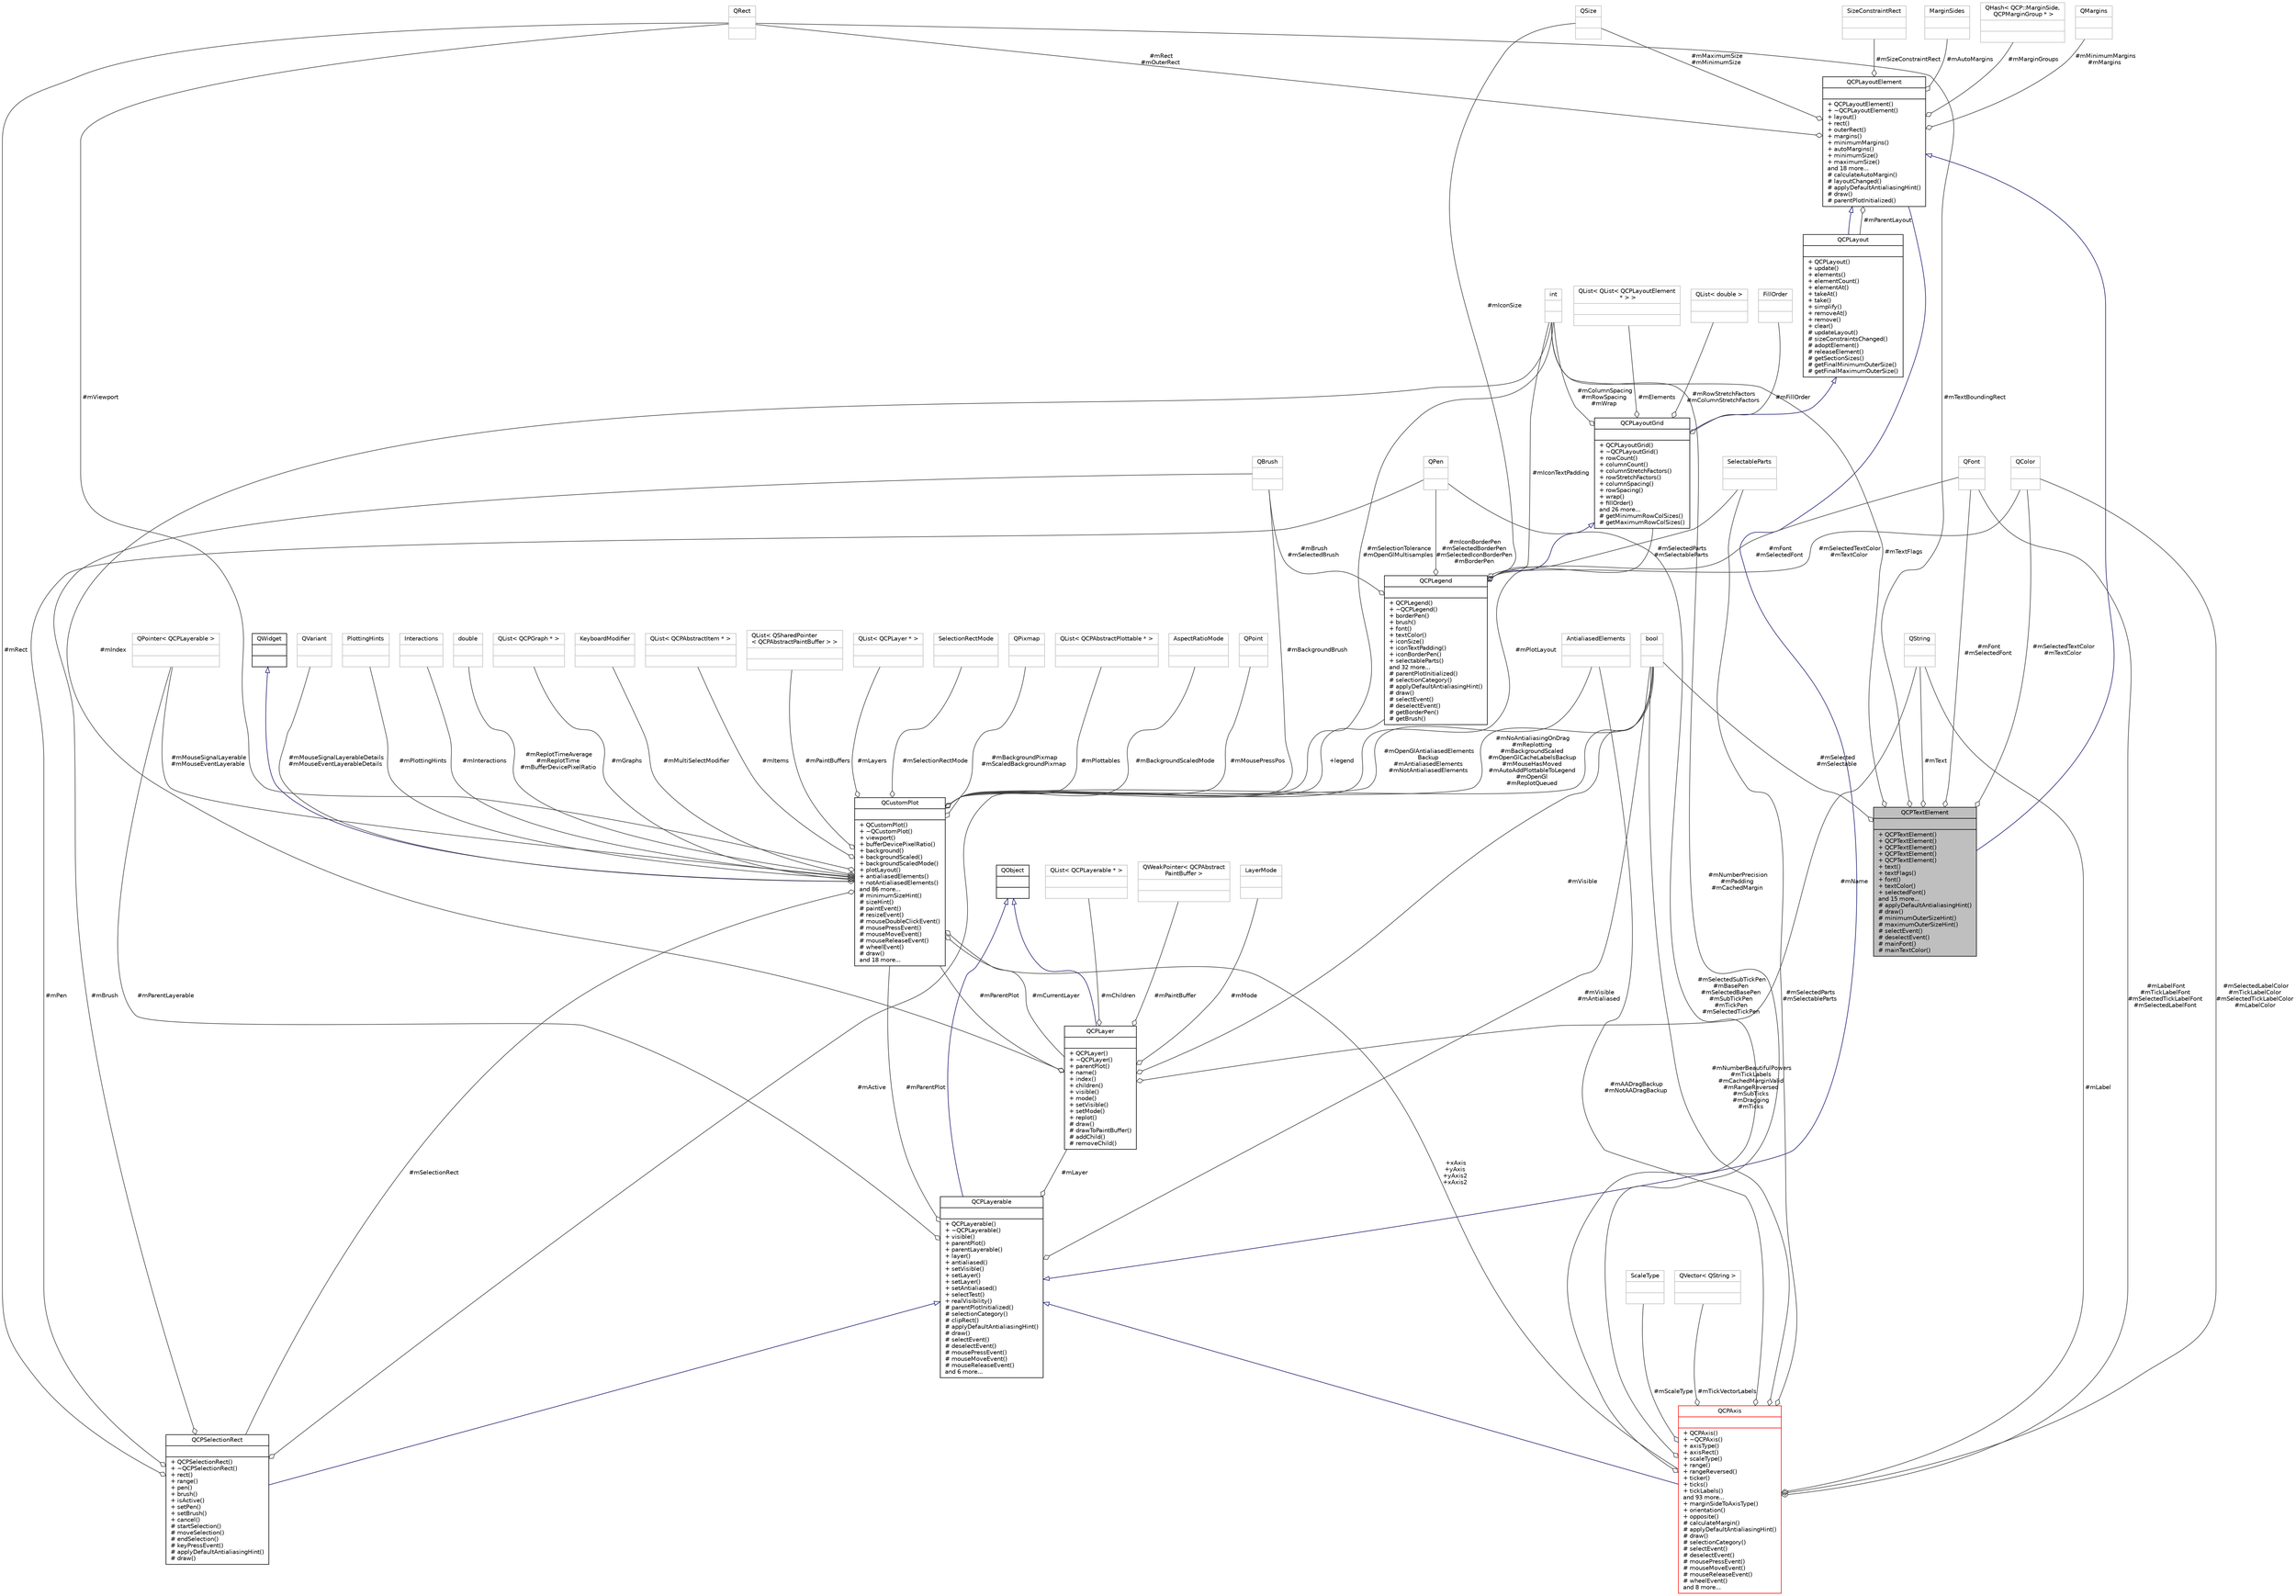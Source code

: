digraph "QCPTextElement"
{
 // LATEX_PDF_SIZE
  edge [fontname="Helvetica",fontsize="10",labelfontname="Helvetica",labelfontsize="10"];
  node [fontname="Helvetica",fontsize="10",shape=record];
  Node1 [label="{QCPTextElement\n||+ QCPTextElement()\l+ QCPTextElement()\l+ QCPTextElement()\l+ QCPTextElement()\l+ QCPTextElement()\l+ text()\l+ textFlags()\l+ font()\l+ textColor()\l+ selectedFont()\land 15 more...\l# applyDefaultAntialiasingHint()\l# draw()\l# minimumOuterSizeHint()\l# maximumOuterSizeHint()\l# selectEvent()\l# deselectEvent()\l# mainFont()\l# mainTextColor()\l}",height=0.2,width=0.4,color="black", fillcolor="grey75", style="filled", fontcolor="black",tooltip="A layout element displaying a text."];
  Node2 -> Node1 [dir="back",color="midnightblue",fontsize="10",style="solid",arrowtail="onormal",fontname="Helvetica"];
  Node2 [label="{QCPLayoutElement\n||+ QCPLayoutElement()\l+ ~QCPLayoutElement()\l+ layout()\l+ rect()\l+ outerRect()\l+ margins()\l+ minimumMargins()\l+ autoMargins()\l+ minimumSize()\l+ maximumSize()\land 18 more...\l# calculateAutoMargin()\l# layoutChanged()\l# applyDefaultAntialiasingHint()\l# draw()\l# parentPlotInitialized()\l}",height=0.2,width=0.4,color="black", fillcolor="white", style="filled",URL="$classQCPLayoutElement.html",tooltip="The abstract base class for all objects that form the layout system."];
  Node3 -> Node2 [dir="back",color="midnightblue",fontsize="10",style="solid",arrowtail="onormal",fontname="Helvetica"];
  Node3 [label="{QCPLayerable\n||+ QCPLayerable()\l+ ~QCPLayerable()\l+ visible()\l+ parentPlot()\l+ parentLayerable()\l+ layer()\l+ antialiased()\l+ setVisible()\l+ setLayer()\l+ setLayer()\l+ setAntialiased()\l+ selectTest()\l+ realVisibility()\l# parentPlotInitialized()\l# selectionCategory()\l# clipRect()\l# applyDefaultAntialiasingHint()\l# draw()\l# selectEvent()\l# deselectEvent()\l# mousePressEvent()\l# mouseMoveEvent()\l# mouseReleaseEvent()\land 6 more...\l}",height=0.2,width=0.4,color="black", fillcolor="white", style="filled",URL="$classQCPLayerable.html",tooltip="Base class for all drawable objects."];
  Node4 -> Node3 [dir="back",color="midnightblue",fontsize="10",style="solid",arrowtail="onormal",fontname="Helvetica"];
  Node4 [label="{QObject\n||}",height=0.2,width=0.4,color="black", fillcolor="white", style="filled",URL="$classQObject.html",tooltip=" "];
  Node5 -> Node3 [color="grey25",fontsize="10",style="solid",label=" #mLayer" ,arrowhead="odiamond",fontname="Helvetica"];
  Node5 [label="{QCPLayer\n||+ QCPLayer()\l+ ~QCPLayer()\l+ parentPlot()\l+ name()\l+ index()\l+ children()\l+ visible()\l+ mode()\l+ setVisible()\l+ setMode()\l+ replot()\l# draw()\l# drawToPaintBuffer()\l# addChild()\l# removeChild()\l}",height=0.2,width=0.4,color="black", fillcolor="white", style="filled",URL="$classQCPLayer.html",tooltip="A layer that may contain objects, to control the rendering order."];
  Node4 -> Node5 [dir="back",color="midnightblue",fontsize="10",style="solid",arrowtail="onormal",fontname="Helvetica"];
  Node6 -> Node5 [color="grey25",fontsize="10",style="solid",label=" #mName" ,arrowhead="odiamond",fontname="Helvetica"];
  Node6 [label="{QString\n||}",height=0.2,width=0.4,color="grey75", fillcolor="white", style="filled",tooltip=" "];
  Node7 -> Node5 [color="grey25",fontsize="10",style="solid",label=" #mIndex" ,arrowhead="odiamond",fontname="Helvetica"];
  Node7 [label="{int\n||}",height=0.2,width=0.4,color="grey75", fillcolor="white", style="filled",tooltip=" "];
  Node8 -> Node5 [color="grey25",fontsize="10",style="solid",label=" #mPaintBuffer" ,arrowhead="odiamond",fontname="Helvetica"];
  Node8 [label="{QWeakPointer\< QCPAbstract\lPaintBuffer \>\n||}",height=0.2,width=0.4,color="grey75", fillcolor="white", style="filled",tooltip=" "];
  Node9 -> Node5 [color="grey25",fontsize="10",style="solid",label=" #mVisible" ,arrowhead="odiamond",fontname="Helvetica"];
  Node9 [label="{bool\n||}",height=0.2,width=0.4,color="grey75", fillcolor="white", style="filled",tooltip=" "];
  Node10 -> Node5 [color="grey25",fontsize="10",style="solid",label=" #mParentPlot" ,arrowhead="odiamond",fontname="Helvetica"];
  Node10 [label="{QCustomPlot\n||+ QCustomPlot()\l+ ~QCustomPlot()\l+ viewport()\l+ bufferDevicePixelRatio()\l+ background()\l+ backgroundScaled()\l+ backgroundScaledMode()\l+ plotLayout()\l+ antialiasedElements()\l+ notAntialiasedElements()\land 86 more...\l# minimumSizeHint()\l# sizeHint()\l# paintEvent()\l# resizeEvent()\l# mouseDoubleClickEvent()\l# mousePressEvent()\l# mouseMoveEvent()\l# mouseReleaseEvent()\l# wheelEvent()\l# draw()\land 18 more...\l}",height=0.2,width=0.4,color="black", fillcolor="white", style="filled",URL="$classQCustomPlot.html",tooltip="The central class of the library. This is the QWidget which displays the plot and interacts with the ..."];
  Node11 -> Node10 [dir="back",color="midnightblue",fontsize="10",style="solid",arrowtail="onormal",fontname="Helvetica"];
  Node11 [label="{QWidget\n||}",height=0.2,width=0.4,color="black", fillcolor="white", style="filled",URL="$classQWidget.html",tooltip=" "];
  Node5 -> Node10 [color="grey25",fontsize="10",style="solid",label=" #mCurrentLayer" ,arrowhead="odiamond",fontname="Helvetica"];
  Node12 -> Node10 [color="grey25",fontsize="10",style="solid",label=" #mPlotLayout" ,arrowhead="odiamond",fontname="Helvetica"];
  Node12 [label="{QCPLayoutGrid\n||+ QCPLayoutGrid()\l+ ~QCPLayoutGrid()\l+ rowCount()\l+ columnCount()\l+ columnStretchFactors()\l+ rowStretchFactors()\l+ columnSpacing()\l+ rowSpacing()\l+ wrap()\l+ fillOrder()\land 26 more...\l# getMinimumRowColSizes()\l# getMaximumRowColSizes()\l}",height=0.2,width=0.4,color="black", fillcolor="white", style="filled",URL="$classQCPLayoutGrid.html",tooltip="A layout that arranges child elements in a grid."];
  Node13 -> Node12 [dir="back",color="midnightblue",fontsize="10",style="solid",arrowtail="onormal",fontname="Helvetica"];
  Node13 [label="{QCPLayout\n||+ QCPLayout()\l+ update()\l+ elements()\l+ elementCount()\l+ elementAt()\l+ takeAt()\l+ take()\l+ simplify()\l+ removeAt()\l+ remove()\l+ clear()\l# updateLayout()\l# sizeConstraintsChanged()\l# adoptElement()\l# releaseElement()\l# getSectionSizes()\l# getFinalMinimumOuterSize()\l# getFinalMaximumOuterSize()\l}",height=0.2,width=0.4,color="black", fillcolor="white", style="filled",URL="$classQCPLayout.html",tooltip="The abstract base class for layouts."];
  Node2 -> Node13 [dir="back",color="midnightblue",fontsize="10",style="solid",arrowtail="onormal",fontname="Helvetica"];
  Node14 -> Node12 [color="grey25",fontsize="10",style="solid",label=" #mElements" ,arrowhead="odiamond",fontname="Helvetica"];
  Node14 [label="{QList\< QList\< QCPLayoutElement\l * \> \>\n||}",height=0.2,width=0.4,color="grey75", fillcolor="white", style="filled",tooltip=" "];
  Node15 -> Node12 [color="grey25",fontsize="10",style="solid",label=" #mRowStretchFactors\n#mColumnStretchFactors" ,arrowhead="odiamond",fontname="Helvetica"];
  Node15 [label="{QList\< double \>\n||}",height=0.2,width=0.4,color="grey75", fillcolor="white", style="filled",tooltip=" "];
  Node7 -> Node12 [color="grey25",fontsize="10",style="solid",label=" #mColumnSpacing\n#mRowSpacing\n#mWrap" ,arrowhead="odiamond",fontname="Helvetica"];
  Node16 -> Node12 [color="grey25",fontsize="10",style="solid",label=" #mFillOrder" ,arrowhead="odiamond",fontname="Helvetica"];
  Node16 [label="{FillOrder\n||}",height=0.2,width=0.4,color="grey75", fillcolor="white", style="filled",tooltip=" "];
  Node17 -> Node10 [color="grey25",fontsize="10",style="solid",label=" #mMouseSignalLayerableDetails\n#mMouseEventLayerableDetails" ,arrowhead="odiamond",fontname="Helvetica"];
  Node17 [label="{QVariant\n||}",height=0.2,width=0.4,color="grey75", fillcolor="white", style="filled",tooltip=" "];
  Node18 -> Node10 [color="grey25",fontsize="10",style="solid",label=" #mPlottingHints" ,arrowhead="odiamond",fontname="Helvetica"];
  Node18 [label="{PlottingHints\n||}",height=0.2,width=0.4,color="grey75", fillcolor="white", style="filled",tooltip=" "];
  Node19 -> Node10 [color="grey25",fontsize="10",style="solid",label=" #mInteractions" ,arrowhead="odiamond",fontname="Helvetica"];
  Node19 [label="{Interactions\n||}",height=0.2,width=0.4,color="grey75", fillcolor="white", style="filled",tooltip=" "];
  Node20 -> Node10 [color="grey25",fontsize="10",style="solid",label=" #mReplotTimeAverage\n#mReplotTime\n#mBufferDevicePixelRatio" ,arrowhead="odiamond",fontname="Helvetica"];
  Node20 [label="{double\n||}",height=0.2,width=0.4,color="grey75", fillcolor="white", style="filled",tooltip=" "];
  Node21 -> Node10 [color="grey25",fontsize="10",style="solid",label=" #mSelectionRect" ,arrowhead="odiamond",fontname="Helvetica"];
  Node21 [label="{QCPSelectionRect\n||+ QCPSelectionRect()\l+ ~QCPSelectionRect()\l+ rect()\l+ range()\l+ pen()\l+ brush()\l+ isActive()\l+ setPen()\l+ setBrush()\l+ cancel()\l# startSelection()\l# moveSelection()\l# endSelection()\l# keyPressEvent()\l# applyDefaultAntialiasingHint()\l# draw()\l}",height=0.2,width=0.4,color="black", fillcolor="white", style="filled",URL="$classQCPSelectionRect.html",tooltip="Provides rect/rubber-band data selection and range zoom interaction."];
  Node3 -> Node21 [dir="back",color="midnightblue",fontsize="10",style="solid",arrowtail="onormal",fontname="Helvetica"];
  Node22 -> Node21 [color="grey25",fontsize="10",style="solid",label=" #mPen" ,arrowhead="odiamond",fontname="Helvetica"];
  Node22 [label="{QPen\n||}",height=0.2,width=0.4,color="grey75", fillcolor="white", style="filled",tooltip=" "];
  Node9 -> Node21 [color="grey25",fontsize="10",style="solid",label=" #mActive" ,arrowhead="odiamond",fontname="Helvetica"];
  Node23 -> Node21 [color="grey25",fontsize="10",style="solid",label=" #mBrush" ,arrowhead="odiamond",fontname="Helvetica"];
  Node23 [label="{QBrush\n||}",height=0.2,width=0.4,color="grey75", fillcolor="white", style="filled",tooltip=" "];
  Node24 -> Node21 [color="grey25",fontsize="10",style="solid",label=" #mRect" ,arrowhead="odiamond",fontname="Helvetica"];
  Node24 [label="{QRect\n||}",height=0.2,width=0.4,color="grey75", fillcolor="white", style="filled",tooltip=" "];
  Node25 -> Node10 [color="grey25",fontsize="10",style="solid",label=" #mGraphs" ,arrowhead="odiamond",fontname="Helvetica"];
  Node25 [label="{QList\< QCPGraph * \>\n||}",height=0.2,width=0.4,color="grey75", fillcolor="white", style="filled",tooltip=" "];
  Node26 -> Node10 [color="grey25",fontsize="10",style="solid",label=" #mMultiSelectModifier" ,arrowhead="odiamond",fontname="Helvetica"];
  Node26 [label="{KeyboardModifier\n||}",height=0.2,width=0.4,color="grey75", fillcolor="white", style="filled",tooltip=" "];
  Node27 -> Node10 [color="grey25",fontsize="10",style="solid",label=" #mItems" ,arrowhead="odiamond",fontname="Helvetica"];
  Node27 [label="{QList\< QCPAbstractItem * \>\n||}",height=0.2,width=0.4,color="grey75", fillcolor="white", style="filled",tooltip=" "];
  Node28 -> Node10 [color="grey25",fontsize="10",style="solid",label=" #mPaintBuffers" ,arrowhead="odiamond",fontname="Helvetica"];
  Node28 [label="{QList\< QSharedPointer\l\< QCPAbstractPaintBuffer \> \>\n||}",height=0.2,width=0.4,color="grey75", fillcolor="white", style="filled",tooltip=" "];
  Node29 -> Node10 [color="grey25",fontsize="10",style="solid",label=" +xAxis\n+yAxis\n+yAxis2\n+xAxis2" ,arrowhead="odiamond",fontname="Helvetica"];
  Node29 [label="{QCPAxis\n||+ QCPAxis()\l+ ~QCPAxis()\l+ axisType()\l+ axisRect()\l+ scaleType()\l+ range()\l+ rangeReversed()\l+ ticker()\l+ ticks()\l+ tickLabels()\land 93 more...\l+ marginSideToAxisType()\l+ orientation()\l+ opposite()\l# calculateMargin()\l# applyDefaultAntialiasingHint()\l# draw()\l# selectionCategory()\l# selectEvent()\l# deselectEvent()\l# mousePressEvent()\l# mouseMoveEvent()\l# mouseReleaseEvent()\l# wheelEvent()\land 8 more...\l}",height=0.2,width=0.4,color="red", fillcolor="white", style="filled",URL="$classQCPAxis.html",tooltip="Manages a single axis inside a QCustomPlot."];
  Node3 -> Node29 [dir="back",color="midnightblue",fontsize="10",style="solid",arrowtail="onormal",fontname="Helvetica"];
  Node30 -> Node29 [color="grey25",fontsize="10",style="solid",label=" #mScaleType" ,arrowhead="odiamond",fontname="Helvetica"];
  Node30 [label="{ScaleType\n||}",height=0.2,width=0.4,color="grey75", fillcolor="white", style="filled",tooltip=" "];
  Node31 -> Node29 [color="grey25",fontsize="10",style="solid",label=" #mSelectedParts\n#mSelectableParts" ,arrowhead="odiamond",fontname="Helvetica"];
  Node31 [label="{SelectableParts\n||}",height=0.2,width=0.4,color="grey75", fillcolor="white", style="filled",tooltip=" "];
  Node32 -> Node29 [color="grey25",fontsize="10",style="solid",label=" #mTickVectorLabels" ,arrowhead="odiamond",fontname="Helvetica"];
  Node32 [label="{QVector\< QString \>\n||}",height=0.2,width=0.4,color="grey75", fillcolor="white", style="filled",tooltip=" "];
  Node34 -> Node29 [color="grey25",fontsize="10",style="solid",label=" #mSelectedLabelColor\n#mTickLabelColor\n#mSelectedTickLabelColor\n#mLabelColor" ,arrowhead="odiamond",fontname="Helvetica"];
  Node34 [label="{QColor\n||}",height=0.2,width=0.4,color="grey75", fillcolor="white", style="filled",tooltip=" "];
  Node6 -> Node29 [color="grey25",fontsize="10",style="solid",label=" #mLabel" ,arrowhead="odiamond",fontname="Helvetica"];
  Node22 -> Node29 [color="grey25",fontsize="10",style="solid",label=" #mSelectedSubTickPen\n#mBasePen\n#mSelectedBasePen\n#mSubTickPen\n#mTickPen\n#mSelectedTickPen" ,arrowhead="odiamond",fontname="Helvetica"];
  Node42 -> Node29 [color="grey25",fontsize="10",style="solid",label=" #mLabelFont\n#mTickLabelFont\n#mSelectedTickLabelFont\n#mSelectedLabelFont" ,arrowhead="odiamond",fontname="Helvetica"];
  Node42 [label="{QFont\n||}",height=0.2,width=0.4,color="grey75", fillcolor="white", style="filled",tooltip=" "];
  Node7 -> Node29 [color="grey25",fontsize="10",style="solid",label=" #mNumberPrecision\n#mPadding\n#mCachedMargin" ,arrowhead="odiamond",fontname="Helvetica"];
  Node9 -> Node29 [color="grey25",fontsize="10",style="solid",label=" #mNumberBeautifulPowers\n#mTickLabels\n#mCachedMarginValid\n#mRangeReversed\n#mSubTicks\n#mDragging\n#mTicks" ,arrowhead="odiamond",fontname="Helvetica"];
  Node54 -> Node29 [color="grey25",fontsize="10",style="solid",label=" #mAADragBackup\n#mNotAADragBackup" ,arrowhead="odiamond",fontname="Helvetica"];
  Node54 [label="{AntialiasedElements\n||}",height=0.2,width=0.4,color="grey75", fillcolor="white", style="filled",tooltip=" "];
  Node61 -> Node10 [color="grey25",fontsize="10",style="solid",label=" #mLayers" ,arrowhead="odiamond",fontname="Helvetica"];
  Node61 [label="{QList\< QCPLayer * \>\n||}",height=0.2,width=0.4,color="grey75", fillcolor="white", style="filled",tooltip=" "];
  Node62 -> Node10 [color="grey25",fontsize="10",style="solid",label=" #mSelectionRectMode" ,arrowhead="odiamond",fontname="Helvetica"];
  Node62 [label="{SelectionRectMode\n||}",height=0.2,width=0.4,color="grey75", fillcolor="white", style="filled",tooltip=" "];
  Node53 -> Node10 [color="grey25",fontsize="10",style="solid",label=" #mBackgroundPixmap\n#mScaledBackgroundPixmap" ,arrowhead="odiamond",fontname="Helvetica"];
  Node53 [label="{QPixmap\n||}",height=0.2,width=0.4,color="grey75", fillcolor="white", style="filled",tooltip=" "];
  Node63 -> Node10 [color="grey25",fontsize="10",style="solid",label=" #mMouseSignalLayerable\n#mMouseEventLayerable" ,arrowhead="odiamond",fontname="Helvetica"];
  Node63 [label="{QPointer\< QCPLayerable \>\n||}",height=0.2,width=0.4,color="grey75", fillcolor="white", style="filled",tooltip=" "];
  Node7 -> Node10 [color="grey25",fontsize="10",style="solid",label=" #mSelectionTolerance\n#mOpenGlMultisamples" ,arrowhead="odiamond",fontname="Helvetica"];
  Node64 -> Node10 [color="grey25",fontsize="10",style="solid",label=" #mPlottables" ,arrowhead="odiamond",fontname="Helvetica"];
  Node64 [label="{QList\< QCPAbstractPlottable * \>\n||}",height=0.2,width=0.4,color="grey75", fillcolor="white", style="filled",tooltip=" "];
  Node9 -> Node10 [color="grey25",fontsize="10",style="solid",label=" #mNoAntialiasingOnDrag\n#mReplotting\n#mBackgroundScaled\n#mOpenGlCacheLabelsBackup\n#mMouseHasMoved\n#mAutoAddPlottableToLegend\n#mOpenGl\n#mReplotQueued" ,arrowhead="odiamond",fontname="Helvetica"];
  Node23 -> Node10 [color="grey25",fontsize="10",style="solid",label=" #mBackgroundBrush" ,arrowhead="odiamond",fontname="Helvetica"];
  Node54 -> Node10 [color="grey25",fontsize="10",style="solid",label=" #mOpenGlAntialiasedElements\lBackup\n#mAntialiasedElements\n#mNotAntialiasedElements" ,arrowhead="odiamond",fontname="Helvetica"];
  Node65 -> Node10 [color="grey25",fontsize="10",style="solid",label=" +legend" ,arrowhead="odiamond",fontname="Helvetica"];
  Node65 [label="{QCPLegend\n||+ QCPLegend()\l+ ~QCPLegend()\l+ borderPen()\l+ brush()\l+ font()\l+ textColor()\l+ iconSize()\l+ iconTextPadding()\l+ iconBorderPen()\l+ selectableParts()\land 32 more...\l# parentPlotInitialized()\l# selectionCategory()\l# applyDefaultAntialiasingHint()\l# draw()\l# selectEvent()\l# deselectEvent()\l# getBorderPen()\l# getBrush()\l}",height=0.2,width=0.4,color="black", fillcolor="white", style="filled",URL="$classQCPLegend.html",tooltip="Manages a legend inside a QCustomPlot."];
  Node12 -> Node65 [dir="back",color="midnightblue",fontsize="10",style="solid",arrowtail="onormal",fontname="Helvetica"];
  Node31 -> Node65 [color="grey25",fontsize="10",style="solid",label=" #mSelectedParts\n#mSelectableParts" ,arrowhead="odiamond",fontname="Helvetica"];
  Node34 -> Node65 [color="grey25",fontsize="10",style="solid",label=" #mSelectedTextColor\n#mTextColor" ,arrowhead="odiamond",fontname="Helvetica"];
  Node22 -> Node65 [color="grey25",fontsize="10",style="solid",label=" #mIconBorderPen\n#mSelectedBorderPen\n#mSelectedIconBorderPen\n#mBorderPen" ,arrowhead="odiamond",fontname="Helvetica"];
  Node7 -> Node65 [color="grey25",fontsize="10",style="solid",label=" #mIconTextPadding" ,arrowhead="odiamond",fontname="Helvetica"];
  Node42 -> Node65 [color="grey25",fontsize="10",style="solid",label=" #mFont\n#mSelectedFont" ,arrowhead="odiamond",fontname="Helvetica"];
  Node23 -> Node65 [color="grey25",fontsize="10",style="solid",label=" #mBrush\n#mSelectedBrush" ,arrowhead="odiamond",fontname="Helvetica"];
  Node66 -> Node65 [color="grey25",fontsize="10",style="solid",label=" #mIconSize" ,arrowhead="odiamond",fontname="Helvetica"];
  Node66 [label="{QSize\n||}",height=0.2,width=0.4,color="grey75", fillcolor="white", style="filled",tooltip=" "];
  Node56 -> Node10 [color="grey25",fontsize="10",style="solid",label=" #mBackgroundScaledMode" ,arrowhead="odiamond",fontname="Helvetica"];
  Node56 [label="{AspectRatioMode\n||}",height=0.2,width=0.4,color="grey75", fillcolor="white", style="filled",tooltip=" "];
  Node24 -> Node10 [color="grey25",fontsize="10",style="solid",label=" #mViewport" ,arrowhead="odiamond",fontname="Helvetica"];
  Node67 -> Node10 [color="grey25",fontsize="10",style="solid",label=" #mMousePressPos" ,arrowhead="odiamond",fontname="Helvetica"];
  Node67 [label="{QPoint\n||}",height=0.2,width=0.4,color="grey75", fillcolor="white", style="filled",tooltip=" "];
  Node68 -> Node5 [color="grey25",fontsize="10",style="solid",label=" #mMode" ,arrowhead="odiamond",fontname="Helvetica"];
  Node68 [label="{LayerMode\n||}",height=0.2,width=0.4,color="grey75", fillcolor="white", style="filled",tooltip=" "];
  Node69 -> Node5 [color="grey25",fontsize="10",style="solid",label=" #mChildren" ,arrowhead="odiamond",fontname="Helvetica"];
  Node69 [label="{QList\< QCPLayerable * \>\n||}",height=0.2,width=0.4,color="grey75", fillcolor="white", style="filled",tooltip=" "];
  Node63 -> Node3 [color="grey25",fontsize="10",style="solid",label=" #mParentLayerable" ,arrowhead="odiamond",fontname="Helvetica"];
  Node9 -> Node3 [color="grey25",fontsize="10",style="solid",label=" #mVisible\n#mAntialiased" ,arrowhead="odiamond",fontname="Helvetica"];
  Node10 -> Node3 [color="grey25",fontsize="10",style="solid",label=" #mParentPlot" ,arrowhead="odiamond",fontname="Helvetica"];
  Node70 -> Node2 [color="grey25",fontsize="10",style="solid",label=" #mMinimumMargins\n#mMargins" ,arrowhead="odiamond",fontname="Helvetica"];
  Node70 [label="{QMargins\n||}",height=0.2,width=0.4,color="grey75", fillcolor="white", style="filled",tooltip=" "];
  Node13 -> Node2 [color="grey25",fontsize="10",style="solid",label=" #mParentLayout" ,arrowhead="odiamond",fontname="Helvetica"];
  Node71 -> Node2 [color="grey25",fontsize="10",style="solid",label=" #mSizeConstraintRect" ,arrowhead="odiamond",fontname="Helvetica"];
  Node71 [label="{SizeConstraintRect\n||}",height=0.2,width=0.4,color="grey75", fillcolor="white", style="filled",tooltip=" "];
  Node66 -> Node2 [color="grey25",fontsize="10",style="solid",label=" #mMaximumSize\n#mMinimumSize" ,arrowhead="odiamond",fontname="Helvetica"];
  Node72 -> Node2 [color="grey25",fontsize="10",style="solid",label=" #mAutoMargins" ,arrowhead="odiamond",fontname="Helvetica"];
  Node72 [label="{MarginSides\n||}",height=0.2,width=0.4,color="grey75", fillcolor="white", style="filled",tooltip=" "];
  Node24 -> Node2 [color="grey25",fontsize="10",style="solid",label=" #mRect\n#mOuterRect" ,arrowhead="odiamond",fontname="Helvetica"];
  Node73 -> Node2 [color="grey25",fontsize="10",style="solid",label=" #mMarginGroups" ,arrowhead="odiamond",fontname="Helvetica"];
  Node73 [label="{QHash\< QCP::MarginSide,\l QCPMarginGroup * \>\n||}",height=0.2,width=0.4,color="grey75", fillcolor="white", style="filled",tooltip=" "];
  Node34 -> Node1 [color="grey25",fontsize="10",style="solid",label=" #mSelectedTextColor\n#mTextColor" ,arrowhead="odiamond",fontname="Helvetica"];
  Node6 -> Node1 [color="grey25",fontsize="10",style="solid",label=" #mText" ,arrowhead="odiamond",fontname="Helvetica"];
  Node42 -> Node1 [color="grey25",fontsize="10",style="solid",label=" #mFont\n#mSelectedFont" ,arrowhead="odiamond",fontname="Helvetica"];
  Node7 -> Node1 [color="grey25",fontsize="10",style="solid",label=" #mTextFlags" ,arrowhead="odiamond",fontname="Helvetica"];
  Node9 -> Node1 [color="grey25",fontsize="10",style="solid",label=" #mSelected\n#mSelectable" ,arrowhead="odiamond",fontname="Helvetica"];
  Node24 -> Node1 [color="grey25",fontsize="10",style="solid",label=" #mTextBoundingRect" ,arrowhead="odiamond",fontname="Helvetica"];
}
